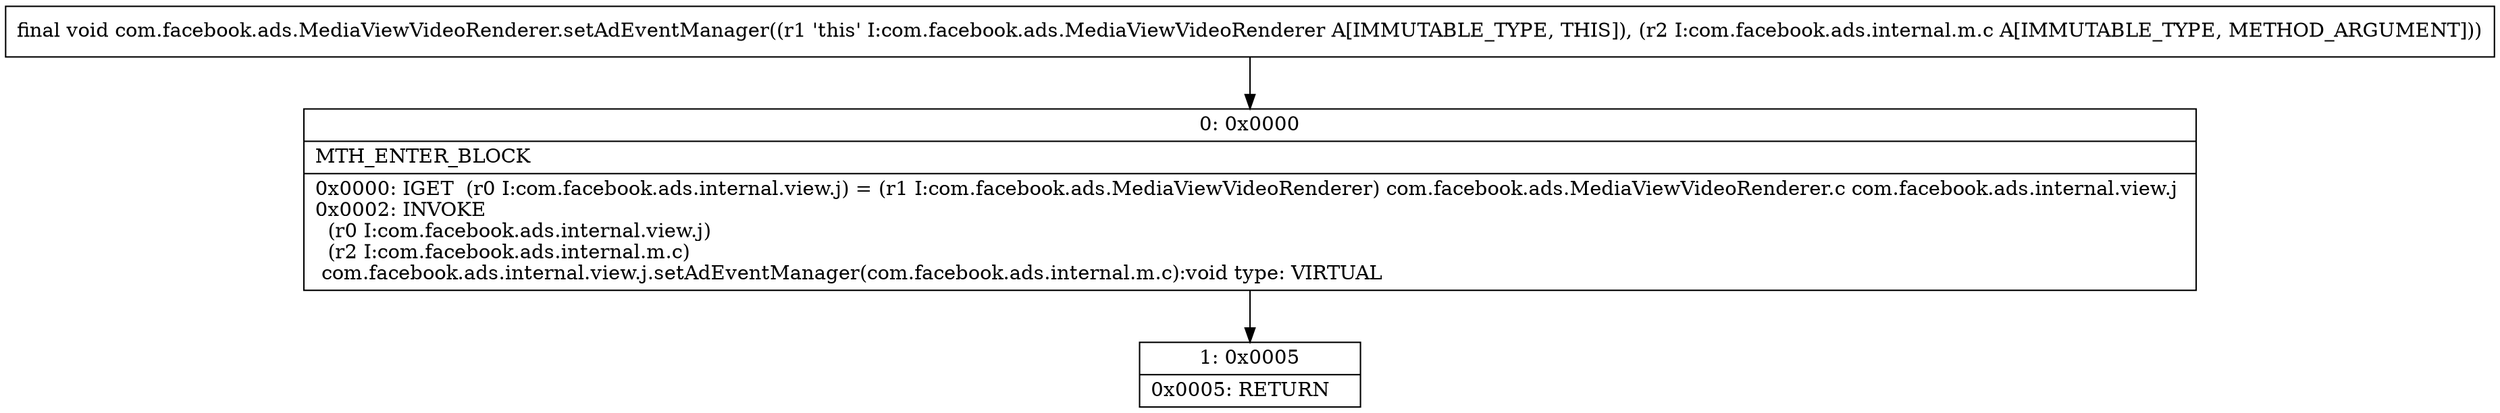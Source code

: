 digraph "CFG forcom.facebook.ads.MediaViewVideoRenderer.setAdEventManager(Lcom\/facebook\/ads\/internal\/m\/c;)V" {
Node_0 [shape=record,label="{0\:\ 0x0000|MTH_ENTER_BLOCK\l|0x0000: IGET  (r0 I:com.facebook.ads.internal.view.j) = (r1 I:com.facebook.ads.MediaViewVideoRenderer) com.facebook.ads.MediaViewVideoRenderer.c com.facebook.ads.internal.view.j \l0x0002: INVOKE  \l  (r0 I:com.facebook.ads.internal.view.j)\l  (r2 I:com.facebook.ads.internal.m.c)\l com.facebook.ads.internal.view.j.setAdEventManager(com.facebook.ads.internal.m.c):void type: VIRTUAL \l}"];
Node_1 [shape=record,label="{1\:\ 0x0005|0x0005: RETURN   \l}"];
MethodNode[shape=record,label="{final void com.facebook.ads.MediaViewVideoRenderer.setAdEventManager((r1 'this' I:com.facebook.ads.MediaViewVideoRenderer A[IMMUTABLE_TYPE, THIS]), (r2 I:com.facebook.ads.internal.m.c A[IMMUTABLE_TYPE, METHOD_ARGUMENT])) }"];
MethodNode -> Node_0;
Node_0 -> Node_1;
}

